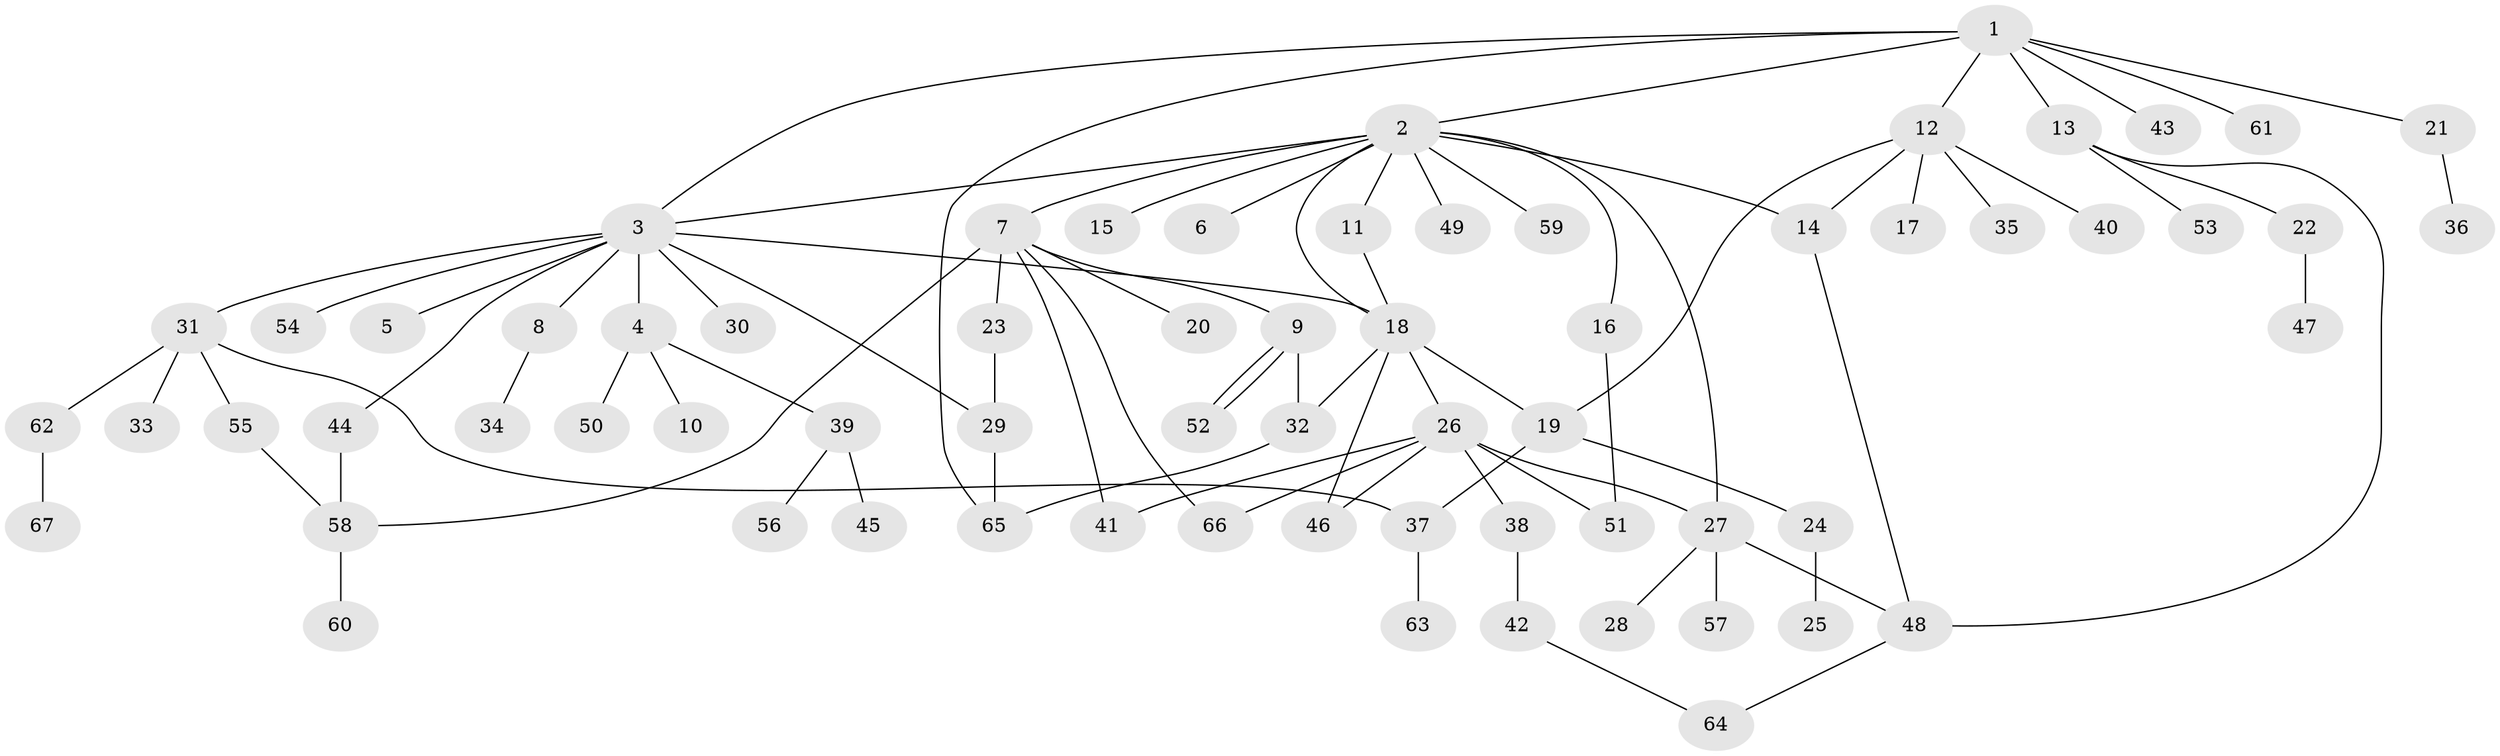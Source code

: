 // coarse degree distribution, {8: 0.025, 12: 0.025, 11: 0.025, 3: 0.075, 1: 0.5, 6: 0.05, 2: 0.2, 5: 0.025, 13: 0.025, 4: 0.05}
// Generated by graph-tools (version 1.1) at 2025/18/03/04/25 18:18:15]
// undirected, 67 vertices, 87 edges
graph export_dot {
graph [start="1"]
  node [color=gray90,style=filled];
  1;
  2;
  3;
  4;
  5;
  6;
  7;
  8;
  9;
  10;
  11;
  12;
  13;
  14;
  15;
  16;
  17;
  18;
  19;
  20;
  21;
  22;
  23;
  24;
  25;
  26;
  27;
  28;
  29;
  30;
  31;
  32;
  33;
  34;
  35;
  36;
  37;
  38;
  39;
  40;
  41;
  42;
  43;
  44;
  45;
  46;
  47;
  48;
  49;
  50;
  51;
  52;
  53;
  54;
  55;
  56;
  57;
  58;
  59;
  60;
  61;
  62;
  63;
  64;
  65;
  66;
  67;
  1 -- 2;
  1 -- 3;
  1 -- 12;
  1 -- 13;
  1 -- 21;
  1 -- 43;
  1 -- 61;
  1 -- 65;
  2 -- 3;
  2 -- 6;
  2 -- 7;
  2 -- 11;
  2 -- 14;
  2 -- 15;
  2 -- 16;
  2 -- 18;
  2 -- 27;
  2 -- 49;
  2 -- 59;
  3 -- 4;
  3 -- 5;
  3 -- 8;
  3 -- 18;
  3 -- 29;
  3 -- 30;
  3 -- 31;
  3 -- 44;
  3 -- 54;
  4 -- 10;
  4 -- 39;
  4 -- 50;
  7 -- 9;
  7 -- 20;
  7 -- 23;
  7 -- 41;
  7 -- 58;
  7 -- 66;
  8 -- 34;
  9 -- 32;
  9 -- 52;
  9 -- 52;
  11 -- 18;
  12 -- 14;
  12 -- 17;
  12 -- 19;
  12 -- 35;
  12 -- 40;
  13 -- 22;
  13 -- 48;
  13 -- 53;
  14 -- 48;
  16 -- 51;
  18 -- 19;
  18 -- 26;
  18 -- 32;
  18 -- 46;
  19 -- 24;
  19 -- 37;
  21 -- 36;
  22 -- 47;
  23 -- 29;
  24 -- 25;
  26 -- 27;
  26 -- 38;
  26 -- 41;
  26 -- 46;
  26 -- 51;
  26 -- 66;
  27 -- 28;
  27 -- 48;
  27 -- 57;
  29 -- 65;
  31 -- 33;
  31 -- 37;
  31 -- 55;
  31 -- 62;
  32 -- 65;
  37 -- 63;
  38 -- 42;
  39 -- 45;
  39 -- 56;
  42 -- 64;
  44 -- 58;
  48 -- 64;
  55 -- 58;
  58 -- 60;
  62 -- 67;
}
